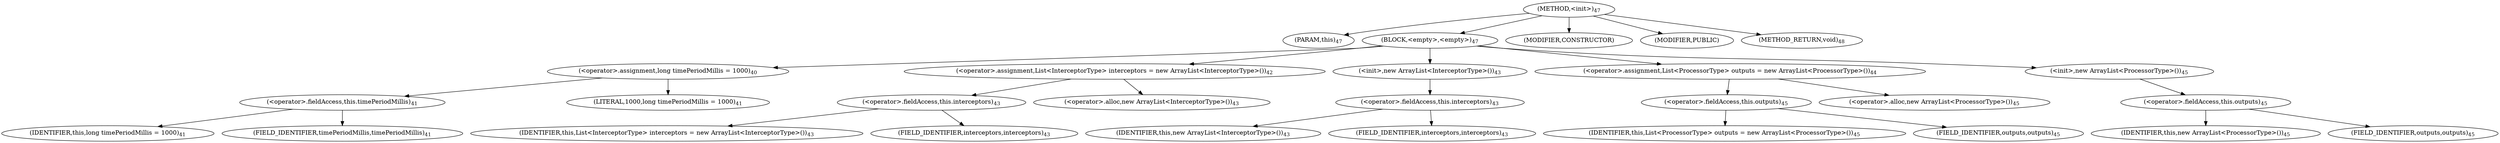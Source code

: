 digraph "&lt;init&gt;" {  
"51" [label = <(METHOD,&lt;init&gt;)<SUB>47</SUB>> ]
"52" [label = <(PARAM,this)<SUB>47</SUB>> ]
"53" [label = <(BLOCK,&lt;empty&gt;,&lt;empty&gt;)<SUB>47</SUB>> ]
"54" [label = <(&lt;operator&gt;.assignment,long timePeriodMillis = 1000)<SUB>40</SUB>> ]
"55" [label = <(&lt;operator&gt;.fieldAccess,this.timePeriodMillis)<SUB>41</SUB>> ]
"56" [label = <(IDENTIFIER,this,long timePeriodMillis = 1000)<SUB>41</SUB>> ]
"57" [label = <(FIELD_IDENTIFIER,timePeriodMillis,timePeriodMillis)<SUB>41</SUB>> ]
"58" [label = <(LITERAL,1000,long timePeriodMillis = 1000)<SUB>41</SUB>> ]
"59" [label = <(&lt;operator&gt;.assignment,List&lt;InterceptorType&gt; interceptors = new ArrayList&lt;InterceptorType&gt;())<SUB>42</SUB>> ]
"60" [label = <(&lt;operator&gt;.fieldAccess,this.interceptors)<SUB>43</SUB>> ]
"61" [label = <(IDENTIFIER,this,List&lt;InterceptorType&gt; interceptors = new ArrayList&lt;InterceptorType&gt;())<SUB>43</SUB>> ]
"62" [label = <(FIELD_IDENTIFIER,interceptors,interceptors)<SUB>43</SUB>> ]
"63" [label = <(&lt;operator&gt;.alloc,new ArrayList&lt;InterceptorType&gt;())<SUB>43</SUB>> ]
"64" [label = <(&lt;init&gt;,new ArrayList&lt;InterceptorType&gt;())<SUB>43</SUB>> ]
"65" [label = <(&lt;operator&gt;.fieldAccess,this.interceptors)<SUB>43</SUB>> ]
"66" [label = <(IDENTIFIER,this,new ArrayList&lt;InterceptorType&gt;())<SUB>43</SUB>> ]
"67" [label = <(FIELD_IDENTIFIER,interceptors,interceptors)<SUB>43</SUB>> ]
"68" [label = <(&lt;operator&gt;.assignment,List&lt;ProcessorType&gt; outputs = new ArrayList&lt;ProcessorType&gt;())<SUB>44</SUB>> ]
"69" [label = <(&lt;operator&gt;.fieldAccess,this.outputs)<SUB>45</SUB>> ]
"70" [label = <(IDENTIFIER,this,List&lt;ProcessorType&gt; outputs = new ArrayList&lt;ProcessorType&gt;())<SUB>45</SUB>> ]
"71" [label = <(FIELD_IDENTIFIER,outputs,outputs)<SUB>45</SUB>> ]
"72" [label = <(&lt;operator&gt;.alloc,new ArrayList&lt;ProcessorType&gt;())<SUB>45</SUB>> ]
"73" [label = <(&lt;init&gt;,new ArrayList&lt;ProcessorType&gt;())<SUB>45</SUB>> ]
"74" [label = <(&lt;operator&gt;.fieldAccess,this.outputs)<SUB>45</SUB>> ]
"75" [label = <(IDENTIFIER,this,new ArrayList&lt;ProcessorType&gt;())<SUB>45</SUB>> ]
"76" [label = <(FIELD_IDENTIFIER,outputs,outputs)<SUB>45</SUB>> ]
"77" [label = <(MODIFIER,CONSTRUCTOR)> ]
"78" [label = <(MODIFIER,PUBLIC)> ]
"79" [label = <(METHOD_RETURN,void)<SUB>48</SUB>> ]
  "51" -> "52" 
  "51" -> "53" 
  "51" -> "77" 
  "51" -> "78" 
  "51" -> "79" 
  "53" -> "54" 
  "53" -> "59" 
  "53" -> "64" 
  "53" -> "68" 
  "53" -> "73" 
  "54" -> "55" 
  "54" -> "58" 
  "55" -> "56" 
  "55" -> "57" 
  "59" -> "60" 
  "59" -> "63" 
  "60" -> "61" 
  "60" -> "62" 
  "64" -> "65" 
  "65" -> "66" 
  "65" -> "67" 
  "68" -> "69" 
  "68" -> "72" 
  "69" -> "70" 
  "69" -> "71" 
  "73" -> "74" 
  "74" -> "75" 
  "74" -> "76" 
}
